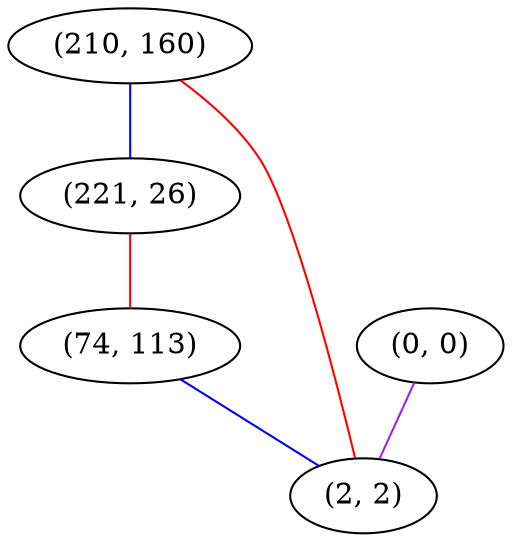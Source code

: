 graph "" {
"(210, 160)";
"(0, 0)";
"(221, 26)";
"(74, 113)";
"(2, 2)";
"(210, 160)" -- "(221, 26)"  [color=blue, key=0, weight=3];
"(210, 160)" -- "(2, 2)"  [color=red, key=0, weight=1];
"(0, 0)" -- "(2, 2)"  [color=purple, key=0, weight=4];
"(221, 26)" -- "(74, 113)"  [color=red, key=0, weight=1];
"(74, 113)" -- "(2, 2)"  [color=blue, key=0, weight=3];
}
